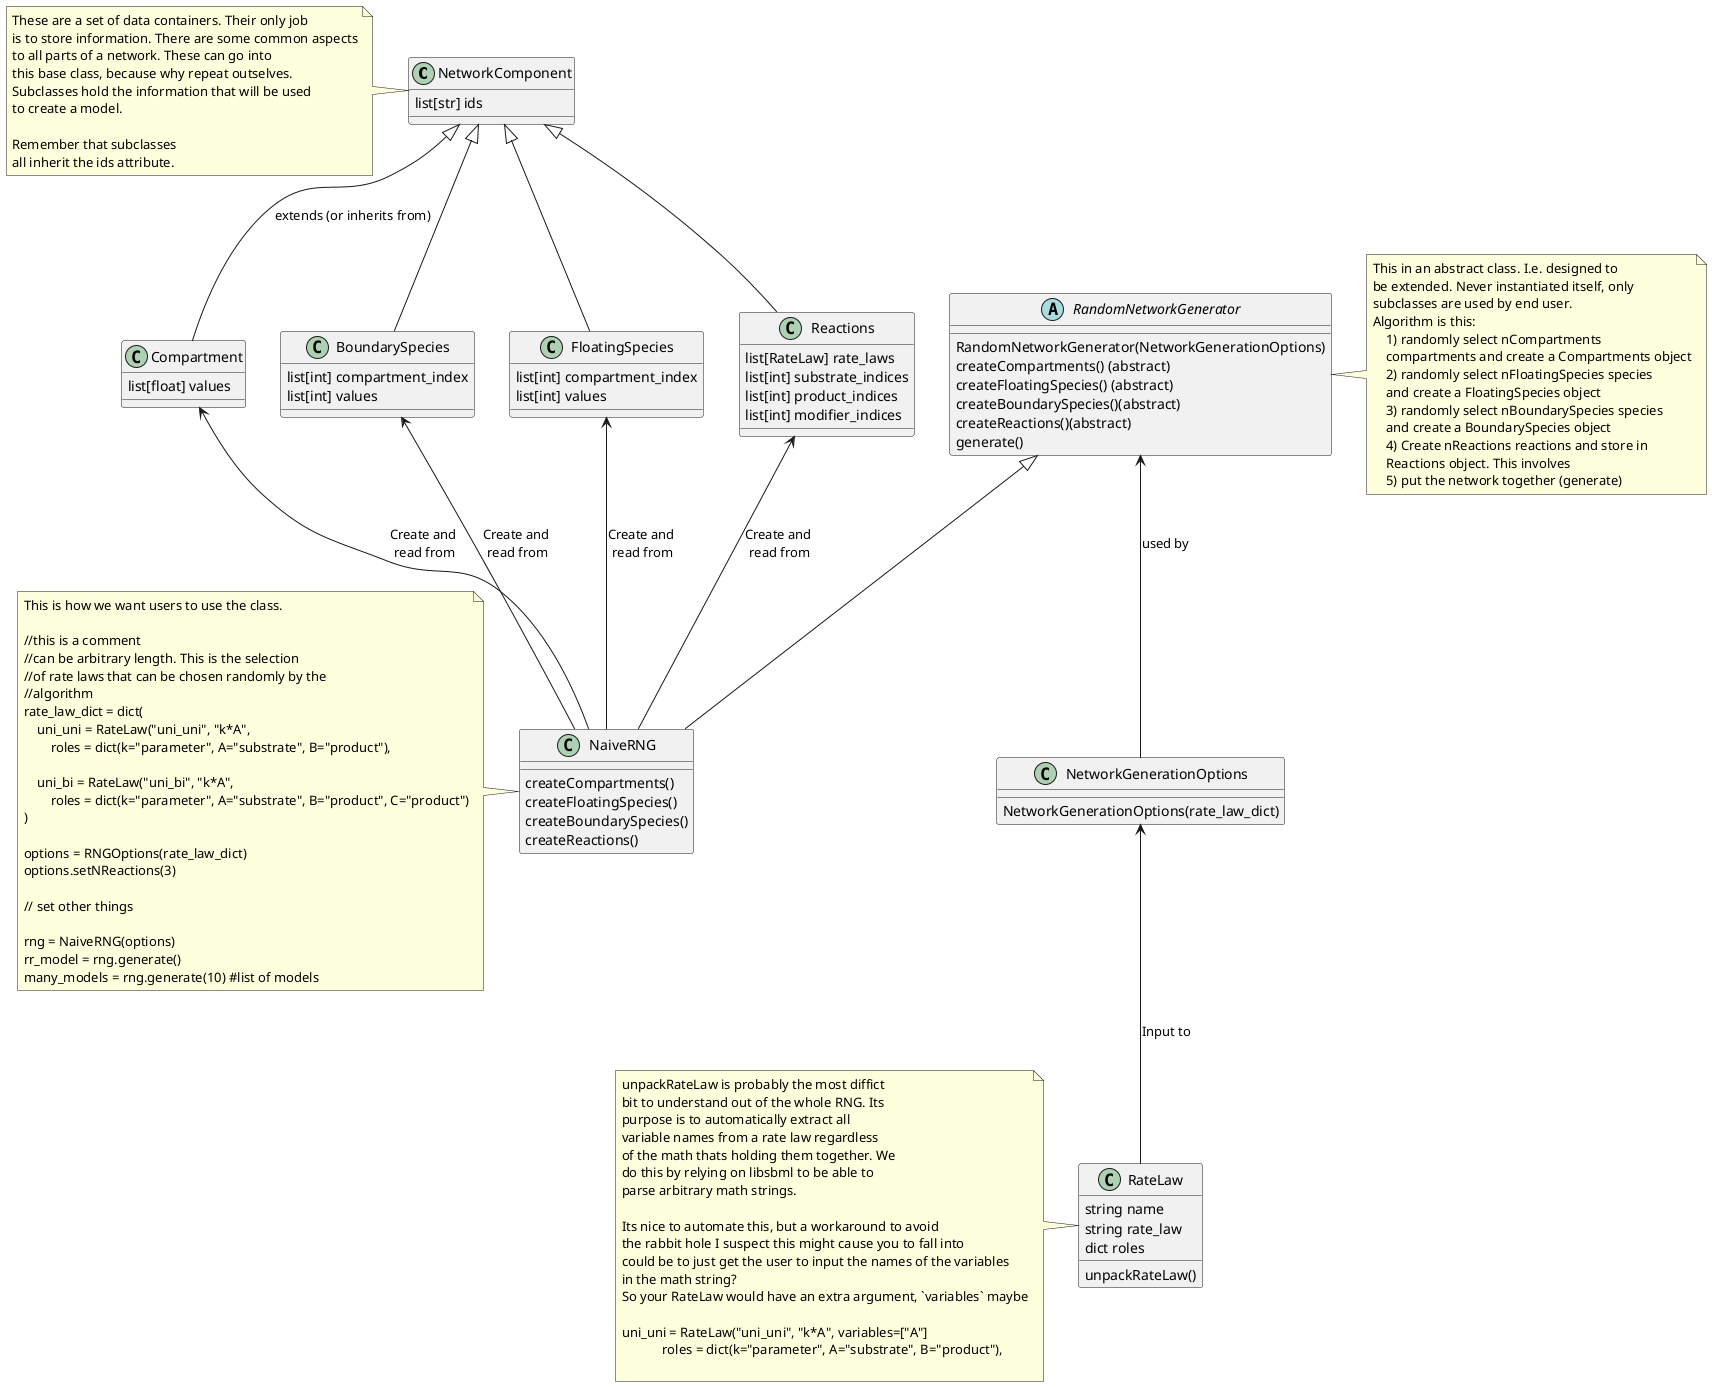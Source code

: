 @startuml




class NetworkComponent {
    list[str] ids
}
note left of NetworkComponent {
    These are a set of data containers. Their only job
    is to store information. There are some common aspects
    to all parts of a network. These can go into
    this base class, because why repeat outselves.
    Subclasses hold the information that will be used
    to create a model.

    Remember that subclasses
    all inherit the ids attribute.
}

class Compartment {
    list[float] values
}

class BoundarySpecies {
    list[int] compartment_index
    list[int] values
}

class FloatingSpecies{
    list[int] compartment_index
    list[int] values
}

class Reactions {
    list[RateLaw] rate_laws
    list[int] substrate_indices
    list[int] product_indices
    list[int] modifier_indices
}

NetworkComponent <|-- Compartment :extends (or inherits from)
NetworkComponent <|-- BoundarySpecies
NetworkComponent <|-- FloatingSpecies
NetworkComponent <|-- Reactions

class RateLaw {
    string name
    string rate_law
    dict roles
    unpackRateLaw()
}

note left of RateLaw {
    unpackRateLaw is probably the most diffict
    bit to understand out of the whole RNG. Its
    purpose is to automatically extract all
    variable names from a rate law regardless
    of the math thats holding them together. We
    do this by relying on libsbml to be able to
    parse arbitrary math strings.

    Its nice to automate this, but a workaround to avoid
    the rabbit hole I suspect this might cause you to fall into
    could be to just get the user to input the names of the variables
    in the math string?
    So your RateLaw would have an extra argument, `variables` maybe

    uni_uni = RateLaw("uni_uni", "k*A", variables=["A"]
                roles = dict(k="parameter", A="substrate", B="product"),

}

class NetworkGenerationOptions {
    NetworkGenerationOptions(rate_law_dict)
}

NetworkGenerationOptions <-- RateLaw : Input to

abstract class RandomNetworkGenerator{
    RandomNetworkGenerator(NetworkGenerationOptions)
    createCompartments() (abstract)
    createFloatingSpecies() (abstract)
    createBoundarySpecies()(abstract)
    createReactions()(abstract)
    generate()
}

RandomNetworkGenerator <-- NetworkGenerationOptions : used by

note right of RandomNetworkGenerator {
    This in an abstract class. I.e. designed to
    be extended. Never instantiated itself, only
    subclasses are used by end user.
    Algorithm is this:
        1) randomly select nCompartments
        compartments and create a Compartments object
        2) randomly select nFloatingSpecies species
        and create a FloatingSpecies object
        3) randomly select nBoundarySpecies species
        and create a BoundarySpecies object
        4) Create nReactions reactions and store in
        Reactions object. This involves
        5) put the network together (generate)
    }

class NaiveRNG {
    createCompartments()
    createFloatingSpecies()
    createBoundarySpecies()
    createReactions()
}

RandomNetworkGenerator <|-- NaiveRNG

note left of NaiveRNG {
    This is how we want users to use the class.

    //this is a comment
    //can be arbitrary length. This is the selection
    //of rate laws that can be chosen randomly by the
    //algorithm
    rate_law_dict = dict(
        uni_uni = RateLaw("uni_uni", "k*A",
            roles = dict(k="parameter", A="substrate", B="product"),

        uni_bi = RateLaw("uni_bi", "k*A",
            roles = dict(k="parameter", A="substrate", B="product", C="product")
    )

    options = RNGOptions(rate_law_dict)
    options.setNReactions(3)

    // set other things

    rng = NaiveRNG(options)
    rr_model = rng.generate()
    many_models = rng.generate(10) #list of models
}

Compartment <-- NaiveRNG : Create and\n read from


BoundarySpecies <-- NaiveRNG : Create and\n read from


FloatingSpecies <-- NaiveRNG : Create and\n read from


Reactions <-- NaiveRNG : Create and\n read from


'abstract class AbstractList
'abstract AbstractCollection
'interface List
'interface Collection
'
'List <|-- AbstractList
'Collection <|-- AbstractCollection
'
'Collection <|- List
'AbstractCollection <|- AbstractList
'AbstractList <|-- ArrayList
'
'class ArrayList {
'Object[] elementData
'size()
'
'}
'
'enum TimeUnit {
'DAYS
'HOURS
'MINUTES
'}

@enduml